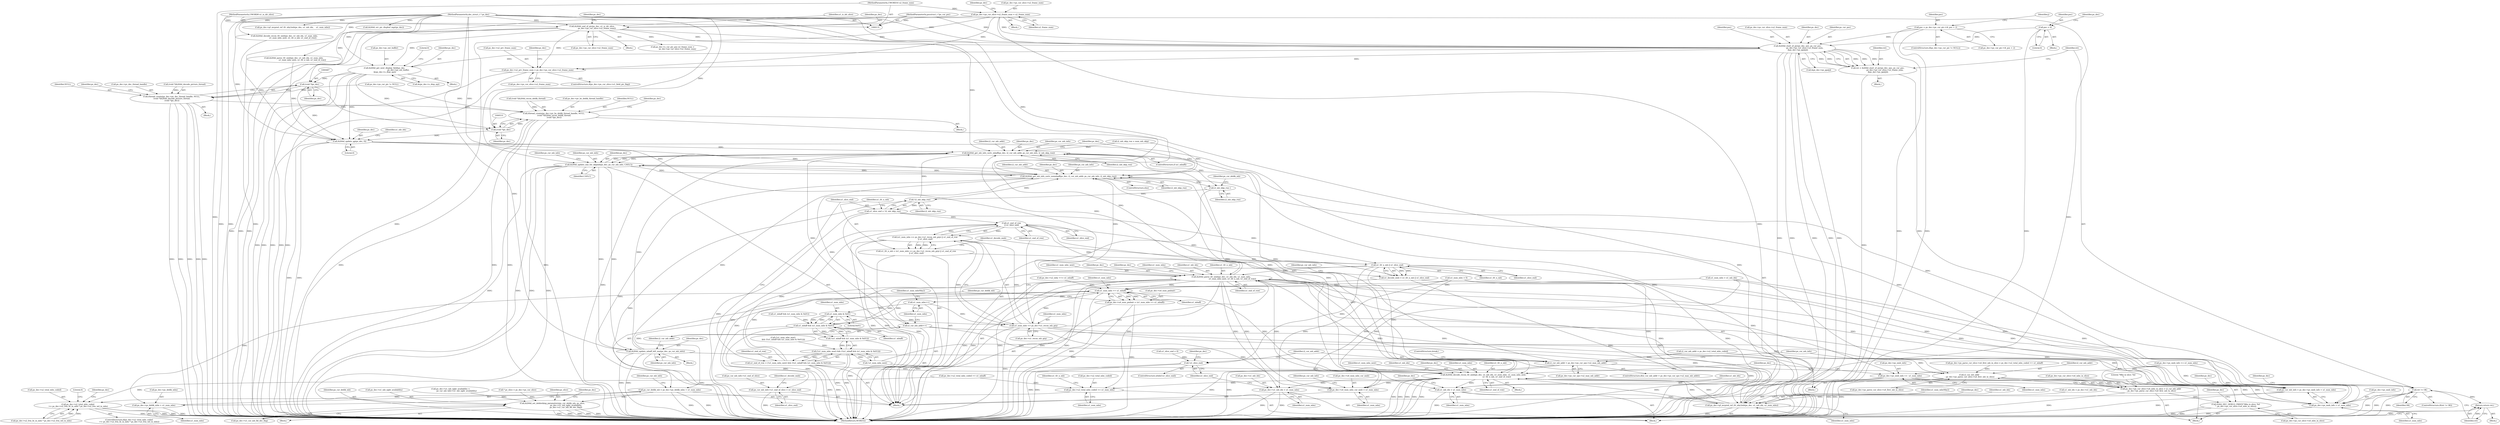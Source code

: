 digraph "1_Android_494561291a503840f385fbcd11d9bc5f4dc502b8_0@array" {
"1000392" [label="(Call,ih264d_start_of_pic(ps_dec, poc, ps_cur_poc,\n                        ps_dec->ps_cur_slice->u2_frame_num,\n &ps_dec->ps_pps[j]))"];
"1000249" [label="(Call,ih264d_end_of_pic(ps_dec, u1_is_idr_slice,\n                ps_dec->ps_cur_slice->u2_frame_num))"];
"1000132" [label="(MethodParameterIn,dec_struct_t * ps_dec)"];
"1000134" [label="(MethodParameterIn,UWORD8 u1_is_idr_slice)"];
"1000236" [label="(Call,ps_dec->ps_cur_slice->u2_frame_num = u2_frame_num)"];
"1000135" [label="(MethodParameterIn,UWORD16 u2_frame_num)"];
"1000303" [label="(Call,poc = ps_dec->ps_cur_pic->i4_poc + 2)"];
"1000272" [label="(Call,poc = 0)"];
"1000136" [label="(MethodParameterIn,pocstruct_t *ps_cur_poc)"];
"1000390" [label="(Call,ret = ih264d_start_of_pic(ps_dec, poc, ps_cur_poc,\n                        ps_dec->ps_cur_slice->u2_frame_num,\n &ps_dec->ps_pps[j]))"];
"1000408" [label="(Call,ret != OK)"];
"1000412" [label="(Return,return ret;)"];
"1000431" [label="(Call,ih264d_get_next_display_field(ps_dec,\n                                              ps_dec->ps_out_buffer,\n &(ps_dec->s_disp_op)))"];
"1000486" [label="(Call,(void *)ps_dec)"];
"1000478" [label="(Call,ithread_create(ps_dec->pv_dec_thread_handle, NULL,\n (void *)ih264d_decode_picture_thread,\n (void *)ps_dec))"];
"1000522" [label="(Call,ithread_create(ps_dec->pv_bs_deblk_thread_handle, NULL,\n (void *)ih264d_recon_deblk_thread,\n (void *)ps_dec))"];
"1000530" [label="(Call,(void *)ps_dec)"];
"1001057" [label="(Call,ih264d_update_qp(ps_dec, 0))"];
"1001155" [label="(Call,ih264d_get_mb_info_cavlc_mbaff(ps_dec, i2_cur_mb_addr, ps_cur_mb_info, i2_mb_skip_run))"];
"1001226" [label="(Call,ih264d_update_nnz_for_skipmb(ps_dec, ps_cur_mb_info, CAVLC))"];
"1001161" [label="(Call,ih264d_get_mb_info_cavlc_nonmbaff(ps_dec, i2_cur_mb_addr, ps_cur_mb_info, i2_mb_skip_run))"];
"1001242" [label="(Call,i2_mb_skip_run--)"];
"1001287" [label="(Call,!i2_mb_skip_run)"];
"1001285" [label="(Call,u1_slice_end = !i2_mb_skip_run)"];
"1001297" [label="(Call,u1_end_of_row\n || u1_slice_end)"];
"1001291" [label="(Call,(u1_num_mbs == ps_dec->u1_recon_mb_grp) || u1_end_of_row\n || u1_slice_end)"];
"1001289" [label="(Call,u1_tfr_n_mb = (u1_num_mbs == ps_dec->u1_recon_mb_grp) || u1_end_of_row\n || u1_slice_end)"];
"1001302" [label="(Call,u1_tfr_n_mb || u1_slice_end)"];
"1001094" [label="(Call,!u1_slice_end)"];
"1001300" [label="(Call,u1_decode_nmb = u1_tfr_n_mb || u1_slice_end)"];
"1001305" [label="(Call,ps_cur_mb_info->u1_end_of_slice = u1_slice_end)"];
"1001337" [label="(Call,ih264d_parse_tfr_nmb(ps_dec, u1_mb_idx, u1_num_mbs,\n                                     u1_num_mbs_next, u1_tfr_n_mb, u1_end_of_row))"];
"1001107" [label="(Call,ps_cur_mb_info = ps_dec->ps_nmb_info + u1_num_mbs)"];
"1001109" [label="(Call,ps_dec->ps_nmb_info + u1_num_mbs)"];
"1001114" [label="(Call,ps_dec->u4_num_mbs_cur_nmb = u1_num_mbs)"];
"1001128" [label="(Call,u1_num_mbs >> u1_mbaff)"];
"1001124" [label="(Call,ps_dec->u4_num_pmbair = (u1_num_mbs >> u1_mbaff))"];
"1001131" [label="(Call,ps_cur_deblk_mb = ps_dec->ps_deblk_mbn + u1_num_mbs)"];
"1001173" [label="(Call,ih264d_set_deblocking_parameters(ps_cur_deblk_mb, ps_slice,\n                                             ps_dec->u1_mb_ngbr_availablity,\n                                             ps_dec->u1_cur_mb_fld_dec_flag))"];
"1001133" [label="(Call,ps_dec->ps_deblk_mbn + u1_num_mbs)"];
"1001259" [label="(Call,u1_num_mbs++)"];
"1001282" [label="(Call,u1_num_mbs & 0x01)"];
"1001280" [label="(Call,u1_mbaff && (u1_num_mbs & 0x01))"];
"1001279" [label="(Call,!(u1_mbaff && (u1_num_mbs & 0x01)))"];
"1001276" [label="(Call,(!u1_num_mbs_next) && (!(u1_mbaff && (u1_num_mbs & 0x01))))"];
"1001274" [label="(Call,u1_end_of_row = (!u1_num_mbs_next) && (!(u1_mbaff && (u1_num_mbs & 0x01))))"];
"1001351" [label="(Call,ih264d_decode_recon_tfr_nmb(ps_dec, u1_mb_idx, u1_num_mbs, u1_num_mbs_next,\n                                            u1_tfr_n_mb, u1_end_of_row))"];
"1001358" [label="(Call,ps_dec->u2_total_mbs_coded += u1_num_mbs)"];
"1001431" [label="(Call,ps_dec->u2_total_mbs_coded\n >= ps_dec->u2_frm_ht_in_mbs * ps_dec->u2_frm_wd_in_mbs)"];
"1001368" [label="(Call,u1_mb_idx = u1_num_mbs)"];
"1001313" [label="(Call,ps_dec->pf_mvpred_ref_tfr_nby2mb(ps_dec, u1_mb_idx, u1_num_mbs))"];
"1001371" [label="(Call,ps_dec->u1_mb_idx = u1_num_mbs)"];
"1001292" [label="(Call,u1_num_mbs == ps_dec->u1_recon_mb_grp)"];
"1001344" [label="(Call,ps_dec->ps_nmb_info +=  u1_num_mbs)"];
"1001257" [label="(Call,i2_cur_mb_addr++)"];
"1001099" [label="(Call,i2_cur_mb_addr > ps_dec->ps_cur_sps->u2_max_mb_addr)"];
"1001387" [label="(Call,i2_cur_mb_addr\n - ps_dec->ps_parse_cur_slice->u4_first_mb_in_slice)"];
"1001381" [label="(Call,ps_dec->ps_cur_slice->u4_mbs_in_slice = i2_cur_mb_addr\n - ps_dec->ps_parse_cur_slice->u4_first_mb_in_slice)"];
"1001394" [label="(Call,H264_DEC_DEBUG_PRINT(\"Mbs in slice: %d\n\", ps_dec->ps_cur_slice->u4_mbs_in_slice))"];
"1001254" [label="(Call,ih264d_update_mbaff_left_nnz(ps_dec, ps_cur_mb_info))"];
"1000924" [label="(Call,ps_dec->u2_prv_frame_num = ps_dec->ps_cur_slice->u2_frame_num)"];
"1001369" [label="(Identifier,u1_mb_idx)"];
"1001396" [label="(Call,ps_dec->ps_cur_slice->u4_mbs_in_slice)"];
"1001341" [label="(Identifier,u1_num_mbs_next)"];
"1000928" [label="(Call,ps_dec->ps_cur_slice->u2_frame_num)"];
"1001233" [label="(Identifier,ps_cur_mb_info)"];
"1000411" [label="(Block,)"];
"1000298" [label="(Call,ps_dec->ps_cur_pic != NULL)"];
"1001094" [label="(Call,!u1_slice_end)"];
"1000744" [label="(Call,ih264d_decode_recon_tfr_nmb(ps_dec, u1_mb_idx, u1_num_mbs,\n                            u1_num_mbs_next, u1_tfr_n_mb, u1_end_of_row))"];
"1001131" [label="(Call,ps_cur_deblk_mb = ps_dec->ps_deblk_mbn + u1_num_mbs)"];
"1001100" [label="(Identifier,i2_cur_mb_addr)"];
"1000303" [label="(Call,poc = ps_dec->ps_cur_pic->i4_poc + 2)"];
"1001174" [label="(Identifier,ps_cur_deblk_mb)"];
"1001281" [label="(Identifier,u1_mbaff)"];
"1000413" [label="(Identifier,ret)"];
"1000273" [label="(Identifier,poc)"];
"1000488" [label="(Identifier,ps_dec)"];
"1001450" [label="(MethodReturn,WORD32)"];
"1001179" [label="(Call,ps_dec->u1_cur_mb_fld_dec_flag)"];
"1001057" [label="(Call,ih264d_update_qp(ps_dec, 0))"];
"1001093" [label="(ControlStructure,while(!u1_slice_end))"];
"1001353" [label="(Identifier,u1_mb_idx)"];
"1000936" [label="(Identifier,ps_dec)"];
"1000272" [label="(Call,poc = 0)"];
"1000368" [label="(Block,)"];
"1001059" [label="(Literal,0)"];
"1001155" [label="(Call,ih264d_get_mb_info_cavlc_mbaff(ps_dec, i2_cur_mb_addr, ps_cur_mb_info, i2_mb_skip_run))"];
"1001387" [label="(Call,i2_cur_mb_addr\n - ps_dec->ps_parse_cur_slice->u4_first_mb_in_slice)"];
"1000235" [label="(Block,)"];
"1001173" [label="(Call,ih264d_set_deblocking_parameters(ps_cur_deblk_mb, ps_slice,\n                                             ps_dec->u1_mb_ngbr_availablity,\n                                             ps_dec->u1_cur_mb_fld_dec_flag))"];
"1001299" [label="(Identifier,u1_slice_end)"];
"1001098" [label="(ControlStructure,if(i2_cur_mb_addr > ps_dec->ps_cur_sps->u2_max_mb_addr))"];
"1000486" [label="(Call,(void *)ps_dec)"];
"1001357" [label="(Identifier,u1_end_of_row)"];
"1001160" [label="(ControlStructure,else)"];
"1001301" [label="(Identifier,u1_decode_nmb)"];
"1001121" [label="(Identifier,ps_cur_mb_info)"];
"1001159" [label="(Identifier,i2_mb_skip_run)"];
"1001352" [label="(Identifier,ps_dec)"];
"1001395" [label="(Literal,\"Mbs in slice: %d\n\")"];
"1001246" [label="(Identifier,ps_cur_deblk_mb)"];
"1001125" [label="(Call,ps_dec->u4_num_pmbair)"];
"1001106" [label="(ControlStructure,break;)"];
"1001073" [label="(Call,u1_slice_end = 0)"];
"1000532" [label="(Identifier,ps_dec)"];
"1000138" [label="(Block,)"];
"1001284" [label="(Literal,0x01)"];
"1000918" [label="(ControlStructure,if(ps_dec->ps_cur_slice->u1_field_pic_flag))"];
"1001115" [label="(Call,ps_dec->u4_num_mbs_cur_nmb)"];
"1000527" [label="(Call,(void *)ih264d_recon_deblk_thread)"];
"1001292" [label="(Call,u1_num_mbs == ps_dec->u1_recon_mb_grp)"];
"1001287" [label="(Call,!i2_mb_skip_run)"];
"1000394" [label="(Identifier,poc)"];
"1001318" [label="(Identifier,u1_num_mbsNby2)"];
"1000390" [label="(Call,ret = ih264d_start_of_pic(ps_dec, poc, ps_cur_poc,\n                        ps_dec->ps_cur_slice->u2_frame_num,\n &ps_dec->ps_pps[j]))"];
"1001172" [label="(Block,)"];
"1001294" [label="(Call,ps_dec->u1_recon_mb_grp)"];
"1000523" [label="(Call,ps_dec->pv_bs_deblk_thread_handle)"];
"1001373" [label="(Identifier,ps_dec)"];
"1000260" [label="(Identifier,ps_dec)"];
"1001116" [label="(Identifier,ps_dec)"];
"1001169" [label="(Identifier,ps_dec)"];
"1001314" [label="(Identifier,ps_dec)"];
"1001040" [label="(Call,ps_dec->u2_mby <<= u1_mbaff)"];
"1001304" [label="(Identifier,u1_slice_end)"];
"1001312" [label="(Block,)"];
"1001309" [label="(Identifier,u1_slice_end)"];
"1001130" [label="(Identifier,u1_mbaff)"];
"1001258" [label="(Identifier,i2_cur_mb_addr)"];
"1001354" [label="(Identifier,u1_num_mbs)"];
"1000396" [label="(Call,ps_dec->ps_cur_slice->u2_frame_num)"];
"1001110" [label="(Call,ps_dec->ps_nmb_info)"];
"1000683" [label="(Call,ps_dec->pf_mvpred_ref_tfr_nby2mb(ps_dec, u1_mb_idx,    u1_num_mbs))"];
"1001280" [label="(Call,u1_mbaff && (u1_num_mbs & 0x01))"];
"1001313" [label="(Call,ps_dec->pf_mvpred_ref_tfr_nby2mb(ps_dec, u1_mb_idx, u1_num_mbs))"];
"1001137" [label="(Identifier,u1_num_mbs)"];
"1001096" [label="(Block,)"];
"1001368" [label="(Call,u1_mb_idx = u1_num_mbs)"];
"1001134" [label="(Call,ps_dec->ps_deblk_mbn)"];
"1001124" [label="(Call,ps_dec->u4_num_pmbair = (u1_num_mbs >> u1_mbaff))"];
"1001371" [label="(Call,ps_dec->u1_mb_idx = u1_num_mbs)"];
"1000477" [label="(Block,)"];
"1001315" [label="(Identifier,u1_mb_idx)"];
"1000925" [label="(Call,ps_dec->u2_prv_frame_num)"];
"1000237" [label="(Call,ps_dec->ps_cur_slice->u2_frame_num)"];
"1001113" [label="(Identifier,u1_num_mbs)"];
"1001435" [label="(Call,ps_dec->u2_frm_ht_in_mbs * ps_dec->u2_frm_wd_in_mbs)"];
"1001307" [label="(Identifier,ps_cur_mb_info)"];
"1001356" [label="(Identifier,u1_tfr_n_mb)"];
"1001298" [label="(Identifier,u1_end_of_row)"];
"1000251" [label="(Identifier,u1_is_idr_slice)"];
"1001293" [label="(Identifier,u1_num_mbs)"];
"1000436" [label="(Call,&(ps_dec->s_disp_op))"];
"1001153" [label="(ControlStructure,if (u1_mbaff))"];
"1000236" [label="(Call,ps_dec->ps_cur_slice->u2_frame_num = u2_frame_num)"];
"1001099" [label="(Call,i2_cur_mb_addr > ps_dec->ps_cur_sps->u2_max_mb_addr)"];
"1000737" [label="(Call,ps_dec->ps_nmb_info += u1_num_mbs)"];
"1001108" [label="(Identifier,ps_cur_mb_info)"];
"1000242" [label="(Identifier,u2_frame_num)"];
"1001343" [label="(Identifier,u1_end_of_row)"];
"1001351" [label="(Call,ih264d_decode_recon_tfr_nmb(ps_dec, u1_mb_idx, u1_num_mbs, u1_num_mbs_next,\n                                            u1_tfr_n_mb, u1_end_of_row))"];
"1000482" [label="(Identifier,NULL)"];
"1001381" [label="(Call,ps_dec->ps_cur_slice->u4_mbs_in_slice = i2_cur_mb_addr\n - ps_dec->ps_parse_cur_slice->u4_first_mb_in_slice)"];
"1001274" [label="(Call,u1_end_of_row = (!u1_num_mbs_next) && (!(u1_mbaff && (u1_num_mbs & 0x01))))"];
"1001365" [label="(Call,u1_num_mbs = 0)"];
"1001358" [label="(Call,ps_dec->u2_total_mbs_coded += u1_num_mbs)"];
"1000249" [label="(Call,ih264d_end_of_pic(ps_dec, u1_is_idr_slice,\n                ps_dec->ps_cur_slice->u2_frame_num))"];
"1001090" [label="(Call,i2_mb_skip_run = num_mb_skip)"];
"1001285" [label="(Call,u1_slice_end = !i2_mb_skip_run)"];
"1001132" [label="(Identifier,ps_cur_deblk_mb)"];
"1000278" [label="(Identifier,ps_dec)"];
"1001302" [label="(Call,u1_tfr_n_mb || u1_slice_end)"];
"1001305" [label="(Call,ps_cur_mb_info->u1_end_of_slice = u1_slice_end)"];
"1001118" [label="(Identifier,u1_num_mbs)"];
"1001303" [label="(Identifier,u1_tfr_n_mb)"];
"1001129" [label="(Identifier,u1_num_mbs)"];
"1000134" [label="(MethodParameterIn,UWORD8 u1_is_idr_slice)"];
"1001338" [label="(Identifier,ps_dec)"];
"1001394" [label="(Call,H264_DEC_DEBUG_PRINT(\"Mbs in slice: %d\n\", ps_dec->ps_cur_slice->u4_mbs_in_slice))"];
"1000530" [label="(Call,(void *)ps_dec)"];
"1000705" [label="(Call,(!u1_num_mbs_next)\n && (!(u1_mbaff && (u1_num_mbs & 0x01))))"];
"1001163" [label="(Identifier,i2_cur_mb_addr)"];
"1000268" [label="(Block,)"];
"1001291" [label="(Call,(u1_num_mbs == ps_dec->u1_recon_mb_grp) || u1_end_of_row\n || u1_slice_end)"];
"1001306" [label="(Call,ps_cur_mb_info->u1_end_of_slice)"];
"1001156" [label="(Identifier,ps_dec)"];
"1000933" [label="(Call,ps_dec->ps_parse_cur_slice->u4_first_mb_in_slice = ps_dec->u2_total_mbs_coded >> u1_mbaff)"];
"1001345" [label="(Call,ps_dec->ps_nmb_info)"];
"1000408" [label="(Call,ret != OK)"];
"1000442" [label="(Literal,0)"];
"1001389" [label="(Call,ps_dec->ps_parse_cur_slice->u4_first_mb_in_slice)"];
"1000252" [label="(Call,ps_dec->ps_cur_slice->u2_frame_num)"];
"1000730" [label="(Call,ih264d_parse_tfr_nmb(ps_dec, u1_mb_idx, u1_num_mbs,\n                            u1_num_mbs_next, u1_tfr_n_mb, u1_end_of_row))"];
"1000526" [label="(Identifier,NULL)"];
"1001432" [label="(Call,ps_dec->u2_total_mbs_coded)"];
"1000246" [label="(Identifier,ps_dec)"];
"1000431" [label="(Call,ih264d_get_next_display_field(ps_dec,\n                                              ps_dec->ps_out_buffer,\n &(ps_dec->s_disp_op)))"];
"1001290" [label="(Identifier,u1_tfr_n_mb)"];
"1001336" [label="(Block,)"];
"1001382" [label="(Call,ps_dec->ps_cur_slice->u4_mbs_in_slice)"];
"1000391" [label="(Identifier,ret)"];
"1000248" [label="(Block,)"];
"1000297" [label="(ControlStructure,if(ps_dec->ps_cur_pic != NULL))"];
"1001254" [label="(Call,ih264d_update_mbaff_left_nnz(ps_dec, ps_cur_mb_info))"];
"1000305" [label="(Call,ps_dec->ps_cur_pic->i4_poc + 2)"];
"1001388" [label="(Identifier,i2_cur_mb_addr)"];
"1001259" [label="(Call,u1_num_mbs++)"];
"1001060" [label="(Call,u1_mb_idx = ps_dec->u1_mb_idx)"];
"1001256" [label="(Identifier,ps_cur_mb_info)"];
"1001161" [label="(Call,ih264d_get_mb_info_cavlc_nonmbaff(ps_dec, i2_cur_mb_addr, ps_cur_mb_info, i2_mb_skip_run))"];
"1000432" [label="(Identifier,ps_dec)"];
"1001229" [label="(Identifier,CAVLC)"];
"1001276" [label="(Call,(!u1_num_mbs_next) && (!(u1_mbaff && (u1_num_mbs & 0x01))))"];
"1001360" [label="(Identifier,ps_dec)"];
"1001275" [label="(Identifier,u1_end_of_row)"];
"1001176" [label="(Call,ps_dec->u1_mb_ngbr_availablity)"];
"1001344" [label="(Call,ps_dec->ps_nmb_info +=  u1_num_mbs)"];
"1001095" [label="(Identifier,u1_slice_end)"];
"1000644" [label="(Call,ps_dec->u1_mb_ngbr_availablity =\n                    ps_cur_mb_info->u1_mb_ngbr_availablity)"];
"1001346" [label="(Identifier,ps_dec)"];
"1001364" [label="(Identifier,u1_tfr_n_mb)"];
"1001404" [label="(Identifier,ps_dec)"];
"1000516" [label="(Block,)"];
"1001283" [label="(Identifier,u1_num_mbs)"];
"1000924" [label="(Call,ps_dec->u2_prv_frame_num = ps_dec->ps_cur_slice->u2_frame_num)"];
"1000257" [label="(Call,ps_dec->s_cur_pic_poc.u2_frame_num =\n                ps_dec->ps_cur_slice->u2_frame_num)"];
"1001107" [label="(Call,ps_cur_mb_info = ps_dec->ps_nmb_info + u1_num_mbs)"];
"1001340" [label="(Identifier,u1_num_mbs)"];
"1001101" [label="(Call,ps_dec->ps_cur_sps->u2_max_mb_addr)"];
"1001228" [label="(Identifier,ps_cur_mb_info)"];
"1001277" [label="(Call,!u1_num_mbs_next)"];
"1001165" [label="(Identifier,i2_mb_skip_run)"];
"1000401" [label="(Call,&ps_dec->ps_pps[j])"];
"1001242" [label="(Call,i2_mb_skip_run--)"];
"1001431" [label="(Call,ps_dec->u2_total_mbs_coded\n >= ps_dec->u2_frm_ht_in_mbs * ps_dec->u2_frm_wd_in_mbs)"];
"1001372" [label="(Call,ps_dec->u1_mb_idx)"];
"1000392" [label="(Call,ih264d_start_of_pic(ps_dec, poc, ps_cur_poc,\n                        ps_dec->ps_cur_slice->u2_frame_num,\n &ps_dec->ps_pps[j]))"];
"1000410" [label="(Identifier,OK)"];
"1000491" [label="(Identifier,ps_dec)"];
"1001140" [label="(Identifier,ps_cur_mb_info)"];
"1000479" [label="(Call,ps_dec->pv_dec_thread_handle)"];
"1000136" [label="(MethodParameterIn,pocstruct_t *ps_cur_poc)"];
"1001337" [label="(Call,ih264d_parse_tfr_nmb(ps_dec, u1_mb_idx, u1_num_mbs,\n                                     u1_num_mbs_next, u1_tfr_n_mb, u1_end_of_row))"];
"1000166" [label="(Call,* ps_slice = ps_dec->ps_cur_slice)"];
"1000709" [label="(Call,u1_mbaff && (u1_num_mbs & 0x01))"];
"1001243" [label="(Identifier,i2_mb_skip_run)"];
"1001375" [label="(Identifier,u1_num_mbs)"];
"1000274" [label="(Literal,0)"];
"1001378" [label="(Identifier,ps_dec)"];
"1001058" [label="(Identifier,ps_dec)"];
"1000304" [label="(Identifier,poc)"];
"1000393" [label="(Identifier,ps_dec)"];
"1000433" [label="(Call,ps_dec->ps_out_buffer)"];
"1001158" [label="(Identifier,ps_cur_mb_info)"];
"1001257" [label="(Call,i2_cur_mb_addr++)"];
"1001348" [label="(Identifier,u1_num_mbs)"];
"1001339" [label="(Identifier,u1_mb_idx)"];
"1001175" [label="(Identifier,ps_slice)"];
"1001359" [label="(Call,ps_dec->u2_total_mbs_coded)"];
"1000478" [label="(Call,ithread_create(ps_dec->pv_dec_thread_handle, NULL,\n (void *)ih264d_decode_picture_thread,\n (void *)ps_dec))"];
"1000522" [label="(Call,ithread_create(ps_dec->pv_bs_deblk_thread_handle, NULL,\n (void *)ih264d_recon_deblk_thread,\n (void *)ps_dec))"];
"1001085" [label="(Call,i2_cur_mb_addr = ps_dec->u2_total_mbs_coded)"];
"1001286" [label="(Identifier,u1_slice_end)"];
"1001253" [label="(Block,)"];
"1000132" [label="(MethodParameterIn,dec_struct_t * ps_dec)"];
"1001300" [label="(Call,u1_decode_nmb = u1_tfr_n_mb || u1_slice_end)"];
"1001282" [label="(Call,u1_num_mbs & 0x01)"];
"1001114" [label="(Call,ps_dec->u4_num_mbs_cur_nmb = u1_num_mbs)"];
"1000535" [label="(Identifier,ps_dec)"];
"1000409" [label="(Identifier,ret)"];
"1001297" [label="(Call,u1_end_of_row\n || u1_slice_end)"];
"1000483" [label="(Call,(void *)ih264d_decode_picture_thread)"];
"1000313" [label="(Identifier,j)"];
"1001061" [label="(Identifier,u1_mb_idx)"];
"1000430" [label="(Block,)"];
"1001255" [label="(Identifier,ps_dec)"];
"1000207" [label="(Call,ih264d_err_pic_dispbuf_mgr(ps_dec))"];
"1001162" [label="(Identifier,ps_dec)"];
"1001289" [label="(Call,u1_tfr_n_mb = (u1_num_mbs == ps_dec->u1_recon_mb_grp) || u1_end_of_row\n || u1_slice_end)"];
"1001311" [label="(Identifier,u1_decode_nmb)"];
"1001133" [label="(Call,ps_dec->ps_deblk_mbn + u1_num_mbs)"];
"1001430" [label="(ControlStructure,if(ps_dec->u2_total_mbs_coded\n >= ps_dec->u2_frm_ht_in_mbs * ps_dec->u2_frm_wd_in_mbs))"];
"1001449" [label="(Literal,0)"];
"1000419" [label="(Identifier,ps_dec)"];
"1001262" [label="(Identifier,u1_num_mbsNby2)"];
"1001355" [label="(Identifier,u1_num_mbs_next)"];
"1000412" [label="(Return,return ret;)"];
"1001260" [label="(Identifier,u1_num_mbs)"];
"1001157" [label="(Identifier,i2_cur_mb_addr)"];
"1000395" [label="(Identifier,ps_cur_poc)"];
"1000135" [label="(MethodParameterIn,UWORD16 u2_frame_num)"];
"1001070" [label="(Call,u1_num_mbs = u1_mb_idx)"];
"1001445" [label="(Identifier,ps_dec)"];
"1001350" [label="(Block,)"];
"1001128" [label="(Call,u1_num_mbs >> u1_mbaff)"];
"1001184" [label="(Identifier,ps_dec)"];
"1000250" [label="(Identifier,ps_dec)"];
"1000939" [label="(Call,ps_dec->u2_total_mbs_coded >> u1_mbaff)"];
"1000407" [label="(ControlStructure,if(ret != OK))"];
"1001164" [label="(Identifier,ps_cur_mb_info)"];
"1001288" [label="(Identifier,i2_mb_skip_run)"];
"1001279" [label="(Call,!(u1_mbaff && (u1_num_mbs & 0x01)))"];
"1001109" [label="(Call,ps_dec->ps_nmb_info + u1_num_mbs)"];
"1001370" [label="(Identifier,u1_num_mbs)"];
"1001342" [label="(Identifier,u1_tfr_n_mb)"];
"1001227" [label="(Identifier,ps_dec)"];
"1001362" [label="(Identifier,u1_num_mbs)"];
"1001316" [label="(Identifier,u1_num_mbs)"];
"1001226" [label="(Call,ih264d_update_nnz_for_skipmb(ps_dec, ps_cur_mb_info, CAVLC))"];
"1000392" -> "1000390"  [label="AST: "];
"1000392" -> "1000401"  [label="CFG: "];
"1000393" -> "1000392"  [label="AST: "];
"1000394" -> "1000392"  [label="AST: "];
"1000395" -> "1000392"  [label="AST: "];
"1000396" -> "1000392"  [label="AST: "];
"1000401" -> "1000392"  [label="AST: "];
"1000390" -> "1000392"  [label="CFG: "];
"1000392" -> "1001450"  [label="DDG: "];
"1000392" -> "1001450"  [label="DDG: "];
"1000392" -> "1001450"  [label="DDG: "];
"1000392" -> "1001450"  [label="DDG: "];
"1000392" -> "1001450"  [label="DDG: "];
"1000392" -> "1000390"  [label="DDG: "];
"1000392" -> "1000390"  [label="DDG: "];
"1000392" -> "1000390"  [label="DDG: "];
"1000392" -> "1000390"  [label="DDG: "];
"1000392" -> "1000390"  [label="DDG: "];
"1000249" -> "1000392"  [label="DDG: "];
"1000249" -> "1000392"  [label="DDG: "];
"1000132" -> "1000392"  [label="DDG: "];
"1000303" -> "1000392"  [label="DDG: "];
"1000272" -> "1000392"  [label="DDG: "];
"1000136" -> "1000392"  [label="DDG: "];
"1000236" -> "1000392"  [label="DDG: "];
"1000392" -> "1000431"  [label="DDG: "];
"1000392" -> "1000924"  [label="DDG: "];
"1000249" -> "1000248"  [label="AST: "];
"1000249" -> "1000252"  [label="CFG: "];
"1000250" -> "1000249"  [label="AST: "];
"1000251" -> "1000249"  [label="AST: "];
"1000252" -> "1000249"  [label="AST: "];
"1000260" -> "1000249"  [label="CFG: "];
"1000249" -> "1001450"  [label="DDG: "];
"1000249" -> "1001450"  [label="DDG: "];
"1000249" -> "1001450"  [label="DDG: "];
"1000132" -> "1000249"  [label="DDG: "];
"1000134" -> "1000249"  [label="DDG: "];
"1000236" -> "1000249"  [label="DDG: "];
"1000249" -> "1000257"  [label="DDG: "];
"1000249" -> "1000431"  [label="DDG: "];
"1000249" -> "1000924"  [label="DDG: "];
"1000132" -> "1000131"  [label="AST: "];
"1000132" -> "1001450"  [label="DDG: "];
"1000132" -> "1000207"  [label="DDG: "];
"1000132" -> "1000431"  [label="DDG: "];
"1000132" -> "1000486"  [label="DDG: "];
"1000132" -> "1000530"  [label="DDG: "];
"1000132" -> "1000683"  [label="DDG: "];
"1000132" -> "1000730"  [label="DDG: "];
"1000132" -> "1000744"  [label="DDG: "];
"1000132" -> "1001057"  [label="DDG: "];
"1000132" -> "1001155"  [label="DDG: "];
"1000132" -> "1001161"  [label="DDG: "];
"1000132" -> "1001226"  [label="DDG: "];
"1000132" -> "1001254"  [label="DDG: "];
"1000132" -> "1001313"  [label="DDG: "];
"1000132" -> "1001337"  [label="DDG: "];
"1000132" -> "1001351"  [label="DDG: "];
"1000134" -> "1000131"  [label="AST: "];
"1000134" -> "1001450"  [label="DDG: "];
"1000236" -> "1000235"  [label="AST: "];
"1000236" -> "1000242"  [label="CFG: "];
"1000237" -> "1000236"  [label="AST: "];
"1000242" -> "1000236"  [label="AST: "];
"1000246" -> "1000236"  [label="CFG: "];
"1000236" -> "1001450"  [label="DDG: "];
"1000236" -> "1001450"  [label="DDG: "];
"1000135" -> "1000236"  [label="DDG: "];
"1000236" -> "1000924"  [label="DDG: "];
"1000135" -> "1000131"  [label="AST: "];
"1000135" -> "1001450"  [label="DDG: "];
"1000303" -> "1000297"  [label="AST: "];
"1000303" -> "1000305"  [label="CFG: "];
"1000304" -> "1000303"  [label="AST: "];
"1000305" -> "1000303"  [label="AST: "];
"1000313" -> "1000303"  [label="CFG: "];
"1000303" -> "1001450"  [label="DDG: "];
"1000303" -> "1001450"  [label="DDG: "];
"1000272" -> "1000268"  [label="AST: "];
"1000272" -> "1000274"  [label="CFG: "];
"1000273" -> "1000272"  [label="AST: "];
"1000274" -> "1000272"  [label="AST: "];
"1000278" -> "1000272"  [label="CFG: "];
"1000272" -> "1001450"  [label="DDG: "];
"1000136" -> "1000131"  [label="AST: "];
"1000136" -> "1001450"  [label="DDG: "];
"1000390" -> "1000368"  [label="AST: "];
"1000391" -> "1000390"  [label="AST: "];
"1000409" -> "1000390"  [label="CFG: "];
"1000390" -> "1001450"  [label="DDG: "];
"1000390" -> "1000408"  [label="DDG: "];
"1000408" -> "1000407"  [label="AST: "];
"1000408" -> "1000410"  [label="CFG: "];
"1000409" -> "1000408"  [label="AST: "];
"1000410" -> "1000408"  [label="AST: "];
"1000413" -> "1000408"  [label="CFG: "];
"1000419" -> "1000408"  [label="CFG: "];
"1000408" -> "1001450"  [label="DDG: "];
"1000408" -> "1001450"  [label="DDG: "];
"1000408" -> "1001450"  [label="DDG: "];
"1000408" -> "1000412"  [label="DDG: "];
"1000412" -> "1000411"  [label="AST: "];
"1000412" -> "1000413"  [label="CFG: "];
"1000413" -> "1000412"  [label="AST: "];
"1001450" -> "1000412"  [label="CFG: "];
"1000412" -> "1001450"  [label="DDG: "];
"1000413" -> "1000412"  [label="DDG: "];
"1000431" -> "1000430"  [label="AST: "];
"1000431" -> "1000436"  [label="CFG: "];
"1000432" -> "1000431"  [label="AST: "];
"1000433" -> "1000431"  [label="AST: "];
"1000436" -> "1000431"  [label="AST: "];
"1000442" -> "1000431"  [label="CFG: "];
"1000431" -> "1001450"  [label="DDG: "];
"1000431" -> "1001450"  [label="DDG: "];
"1000431" -> "1001450"  [label="DDG: "];
"1000431" -> "1000486"  [label="DDG: "];
"1000431" -> "1000530"  [label="DDG: "];
"1000431" -> "1001057"  [label="DDG: "];
"1000486" -> "1000478"  [label="AST: "];
"1000486" -> "1000488"  [label="CFG: "];
"1000487" -> "1000486"  [label="AST: "];
"1000488" -> "1000486"  [label="AST: "];
"1000478" -> "1000486"  [label="CFG: "];
"1000486" -> "1000478"  [label="DDG: "];
"1000486" -> "1000530"  [label="DDG: "];
"1000486" -> "1001057"  [label="DDG: "];
"1000478" -> "1000477"  [label="AST: "];
"1000479" -> "1000478"  [label="AST: "];
"1000482" -> "1000478"  [label="AST: "];
"1000483" -> "1000478"  [label="AST: "];
"1000491" -> "1000478"  [label="CFG: "];
"1000478" -> "1001450"  [label="DDG: "];
"1000478" -> "1001450"  [label="DDG: "];
"1000478" -> "1001450"  [label="DDG: "];
"1000478" -> "1001450"  [label="DDG: "];
"1000478" -> "1001450"  [label="DDG: "];
"1000298" -> "1000478"  [label="DDG: "];
"1000483" -> "1000478"  [label="DDG: "];
"1000478" -> "1000522"  [label="DDG: "];
"1000522" -> "1000516"  [label="AST: "];
"1000522" -> "1000530"  [label="CFG: "];
"1000523" -> "1000522"  [label="AST: "];
"1000526" -> "1000522"  [label="AST: "];
"1000527" -> "1000522"  [label="AST: "];
"1000530" -> "1000522"  [label="AST: "];
"1000535" -> "1000522"  [label="CFG: "];
"1000522" -> "1001450"  [label="DDG: "];
"1000522" -> "1001450"  [label="DDG: "];
"1000522" -> "1001450"  [label="DDG: "];
"1000522" -> "1001450"  [label="DDG: "];
"1000522" -> "1001450"  [label="DDG: "];
"1000298" -> "1000522"  [label="DDG: "];
"1000527" -> "1000522"  [label="DDG: "];
"1000530" -> "1000522"  [label="DDG: "];
"1000530" -> "1000532"  [label="CFG: "];
"1000531" -> "1000530"  [label="AST: "];
"1000532" -> "1000530"  [label="AST: "];
"1000530" -> "1001057"  [label="DDG: "];
"1001057" -> "1000138"  [label="AST: "];
"1001057" -> "1001059"  [label="CFG: "];
"1001058" -> "1001057"  [label="AST: "];
"1001059" -> "1001057"  [label="AST: "];
"1001061" -> "1001057"  [label="CFG: "];
"1001057" -> "1001450"  [label="DDG: "];
"1001057" -> "1001450"  [label="DDG: "];
"1000744" -> "1001057"  [label="DDG: "];
"1000730" -> "1001057"  [label="DDG: "];
"1001057" -> "1001155"  [label="DDG: "];
"1001057" -> "1001161"  [label="DDG: "];
"1001155" -> "1001153"  [label="AST: "];
"1001155" -> "1001159"  [label="CFG: "];
"1001156" -> "1001155"  [label="AST: "];
"1001157" -> "1001155"  [label="AST: "];
"1001158" -> "1001155"  [label="AST: "];
"1001159" -> "1001155"  [label="AST: "];
"1001169" -> "1001155"  [label="CFG: "];
"1001155" -> "1001450"  [label="DDG: "];
"1001337" -> "1001155"  [label="DDG: "];
"1001254" -> "1001155"  [label="DDG: "];
"1001351" -> "1001155"  [label="DDG: "];
"1001226" -> "1001155"  [label="DDG: "];
"1001099" -> "1001155"  [label="DDG: "];
"1001107" -> "1001155"  [label="DDG: "];
"1001090" -> "1001155"  [label="DDG: "];
"1001287" -> "1001155"  [label="DDG: "];
"1001155" -> "1001226"  [label="DDG: "];
"1001155" -> "1001226"  [label="DDG: "];
"1001155" -> "1001242"  [label="DDG: "];
"1001155" -> "1001257"  [label="DDG: "];
"1001226" -> "1001096"  [label="AST: "];
"1001226" -> "1001229"  [label="CFG: "];
"1001227" -> "1001226"  [label="AST: "];
"1001228" -> "1001226"  [label="AST: "];
"1001229" -> "1001226"  [label="AST: "];
"1001233" -> "1001226"  [label="CFG: "];
"1001226" -> "1001450"  [label="DDG: "];
"1001226" -> "1001450"  [label="DDG: "];
"1001226" -> "1001450"  [label="DDG: "];
"1001226" -> "1001450"  [label="DDG: "];
"1001226" -> "1001161"  [label="DDG: "];
"1001161" -> "1001226"  [label="DDG: "];
"1001161" -> "1001226"  [label="DDG: "];
"1001226" -> "1001254"  [label="DDG: "];
"1001226" -> "1001254"  [label="DDG: "];
"1001226" -> "1001313"  [label="DDG: "];
"1001161" -> "1001160"  [label="AST: "];
"1001161" -> "1001165"  [label="CFG: "];
"1001162" -> "1001161"  [label="AST: "];
"1001163" -> "1001161"  [label="AST: "];
"1001164" -> "1001161"  [label="AST: "];
"1001165" -> "1001161"  [label="AST: "];
"1001169" -> "1001161"  [label="CFG: "];
"1001161" -> "1001450"  [label="DDG: "];
"1001337" -> "1001161"  [label="DDG: "];
"1001254" -> "1001161"  [label="DDG: "];
"1001351" -> "1001161"  [label="DDG: "];
"1001099" -> "1001161"  [label="DDG: "];
"1001107" -> "1001161"  [label="DDG: "];
"1001090" -> "1001161"  [label="DDG: "];
"1001287" -> "1001161"  [label="DDG: "];
"1001161" -> "1001242"  [label="DDG: "];
"1001161" -> "1001257"  [label="DDG: "];
"1001242" -> "1001096"  [label="AST: "];
"1001242" -> "1001243"  [label="CFG: "];
"1001243" -> "1001242"  [label="AST: "];
"1001246" -> "1001242"  [label="CFG: "];
"1001242" -> "1001287"  [label="DDG: "];
"1001287" -> "1001285"  [label="AST: "];
"1001287" -> "1001288"  [label="CFG: "];
"1001288" -> "1001287"  [label="AST: "];
"1001285" -> "1001287"  [label="CFG: "];
"1001287" -> "1001450"  [label="DDG: "];
"1001287" -> "1001285"  [label="DDG: "];
"1001285" -> "1001096"  [label="AST: "];
"1001286" -> "1001285"  [label="AST: "];
"1001290" -> "1001285"  [label="CFG: "];
"1001285" -> "1001450"  [label="DDG: "];
"1001285" -> "1001297"  [label="DDG: "];
"1001285" -> "1001302"  [label="DDG: "];
"1001297" -> "1001291"  [label="AST: "];
"1001297" -> "1001298"  [label="CFG: "];
"1001297" -> "1001299"  [label="CFG: "];
"1001298" -> "1001297"  [label="AST: "];
"1001299" -> "1001297"  [label="AST: "];
"1001291" -> "1001297"  [label="CFG: "];
"1001297" -> "1001450"  [label="DDG: "];
"1001297" -> "1001291"  [label="DDG: "];
"1001297" -> "1001291"  [label="DDG: "];
"1001274" -> "1001297"  [label="DDG: "];
"1001297" -> "1001302"  [label="DDG: "];
"1001297" -> "1001337"  [label="DDG: "];
"1001297" -> "1001351"  [label="DDG: "];
"1001291" -> "1001289"  [label="AST: "];
"1001291" -> "1001292"  [label="CFG: "];
"1001292" -> "1001291"  [label="AST: "];
"1001289" -> "1001291"  [label="CFG: "];
"1001291" -> "1001450"  [label="DDG: "];
"1001291" -> "1001450"  [label="DDG: "];
"1001291" -> "1001289"  [label="DDG: "];
"1001291" -> "1001289"  [label="DDG: "];
"1001292" -> "1001291"  [label="DDG: "];
"1001292" -> "1001291"  [label="DDG: "];
"1001289" -> "1001096"  [label="AST: "];
"1001290" -> "1001289"  [label="AST: "];
"1001301" -> "1001289"  [label="CFG: "];
"1001289" -> "1001450"  [label="DDG: "];
"1001289" -> "1001302"  [label="DDG: "];
"1001302" -> "1001300"  [label="AST: "];
"1001302" -> "1001303"  [label="CFG: "];
"1001302" -> "1001304"  [label="CFG: "];
"1001303" -> "1001302"  [label="AST: "];
"1001304" -> "1001302"  [label="AST: "];
"1001300" -> "1001302"  [label="CFG: "];
"1001302" -> "1001450"  [label="DDG: "];
"1001302" -> "1001094"  [label="DDG: "];
"1001302" -> "1001300"  [label="DDG: "];
"1001302" -> "1001300"  [label="DDG: "];
"1001302" -> "1001305"  [label="DDG: "];
"1001302" -> "1001337"  [label="DDG: "];
"1001302" -> "1001351"  [label="DDG: "];
"1001094" -> "1001093"  [label="AST: "];
"1001094" -> "1001095"  [label="CFG: "];
"1001095" -> "1001094"  [label="AST: "];
"1001100" -> "1001094"  [label="CFG: "];
"1001378" -> "1001094"  [label="CFG: "];
"1001094" -> "1001450"  [label="DDG: "];
"1001094" -> "1001450"  [label="DDG: "];
"1001073" -> "1001094"  [label="DDG: "];
"1001300" -> "1001096"  [label="AST: "];
"1001301" -> "1001300"  [label="AST: "];
"1001307" -> "1001300"  [label="CFG: "];
"1001300" -> "1001450"  [label="DDG: "];
"1001300" -> "1001450"  [label="DDG: "];
"1001305" -> "1001096"  [label="AST: "];
"1001305" -> "1001309"  [label="CFG: "];
"1001306" -> "1001305"  [label="AST: "];
"1001309" -> "1001305"  [label="AST: "];
"1001311" -> "1001305"  [label="CFG: "];
"1001305" -> "1001450"  [label="DDG: "];
"1001337" -> "1001336"  [label="AST: "];
"1001337" -> "1001343"  [label="CFG: "];
"1001338" -> "1001337"  [label="AST: "];
"1001339" -> "1001337"  [label="AST: "];
"1001340" -> "1001337"  [label="AST: "];
"1001341" -> "1001337"  [label="AST: "];
"1001342" -> "1001337"  [label="AST: "];
"1001343" -> "1001337"  [label="AST: "];
"1001346" -> "1001337"  [label="CFG: "];
"1001337" -> "1001450"  [label="DDG: "];
"1001337" -> "1001450"  [label="DDG: "];
"1001337" -> "1001450"  [label="DDG: "];
"1001337" -> "1001450"  [label="DDG: "];
"1001337" -> "1001450"  [label="DDG: "];
"1001337" -> "1001107"  [label="DDG: "];
"1001337" -> "1001109"  [label="DDG: "];
"1001337" -> "1001114"  [label="DDG: "];
"1001337" -> "1001128"  [label="DDG: "];
"1001313" -> "1001337"  [label="DDG: "];
"1001313" -> "1001337"  [label="DDG: "];
"1001313" -> "1001337"  [label="DDG: "];
"1001277" -> "1001337"  [label="DDG: "];
"1001274" -> "1001337"  [label="DDG: "];
"1001337" -> "1001344"  [label="DDG: "];
"1001337" -> "1001358"  [label="DDG: "];
"1001337" -> "1001368"  [label="DDG: "];
"1001337" -> "1001371"  [label="DDG: "];
"1001107" -> "1001096"  [label="AST: "];
"1001107" -> "1001109"  [label="CFG: "];
"1001108" -> "1001107"  [label="AST: "];
"1001109" -> "1001107"  [label="AST: "];
"1001116" -> "1001107"  [label="CFG: "];
"1001107" -> "1001450"  [label="DDG: "];
"1000737" -> "1001107"  [label="DDG: "];
"1001344" -> "1001107"  [label="DDG: "];
"1001292" -> "1001107"  [label="DDG: "];
"1001070" -> "1001107"  [label="DDG: "];
"1001365" -> "1001107"  [label="DDG: "];
"1001351" -> "1001107"  [label="DDG: "];
"1001109" -> "1001113"  [label="CFG: "];
"1001110" -> "1001109"  [label="AST: "];
"1001113" -> "1001109"  [label="AST: "];
"1001109" -> "1001450"  [label="DDG: "];
"1000737" -> "1001109"  [label="DDG: "];
"1001344" -> "1001109"  [label="DDG: "];
"1001292" -> "1001109"  [label="DDG: "];
"1001070" -> "1001109"  [label="DDG: "];
"1001365" -> "1001109"  [label="DDG: "];
"1001351" -> "1001109"  [label="DDG: "];
"1001114" -> "1001096"  [label="AST: "];
"1001114" -> "1001118"  [label="CFG: "];
"1001115" -> "1001114"  [label="AST: "];
"1001118" -> "1001114"  [label="AST: "];
"1001121" -> "1001114"  [label="CFG: "];
"1001292" -> "1001114"  [label="DDG: "];
"1001070" -> "1001114"  [label="DDG: "];
"1001365" -> "1001114"  [label="DDG: "];
"1001351" -> "1001114"  [label="DDG: "];
"1001128" -> "1001124"  [label="AST: "];
"1001128" -> "1001130"  [label="CFG: "];
"1001129" -> "1001128"  [label="AST: "];
"1001130" -> "1001128"  [label="AST: "];
"1001124" -> "1001128"  [label="CFG: "];
"1001128" -> "1001450"  [label="DDG: "];
"1001128" -> "1001124"  [label="DDG: "];
"1001128" -> "1001124"  [label="DDG: "];
"1001292" -> "1001128"  [label="DDG: "];
"1001070" -> "1001128"  [label="DDG: "];
"1001365" -> "1001128"  [label="DDG: "];
"1001351" -> "1001128"  [label="DDG: "];
"1001040" -> "1001128"  [label="DDG: "];
"1001280" -> "1001128"  [label="DDG: "];
"1001128" -> "1001131"  [label="DDG: "];
"1001128" -> "1001133"  [label="DDG: "];
"1001128" -> "1001259"  [label="DDG: "];
"1001128" -> "1001280"  [label="DDG: "];
"1001124" -> "1001096"  [label="AST: "];
"1001125" -> "1001124"  [label="AST: "];
"1001132" -> "1001124"  [label="CFG: "];
"1001124" -> "1001450"  [label="DDG: "];
"1001124" -> "1001450"  [label="DDG: "];
"1001131" -> "1001096"  [label="AST: "];
"1001131" -> "1001133"  [label="CFG: "];
"1001132" -> "1001131"  [label="AST: "];
"1001133" -> "1001131"  [label="AST: "];
"1001140" -> "1001131"  [label="CFG: "];
"1001131" -> "1001450"  [label="DDG: "];
"1001131" -> "1001450"  [label="DDG: "];
"1001131" -> "1001173"  [label="DDG: "];
"1001173" -> "1001172"  [label="AST: "];
"1001173" -> "1001179"  [label="CFG: "];
"1001174" -> "1001173"  [label="AST: "];
"1001175" -> "1001173"  [label="AST: "];
"1001176" -> "1001173"  [label="AST: "];
"1001179" -> "1001173"  [label="AST: "];
"1001184" -> "1001173"  [label="CFG: "];
"1001173" -> "1001450"  [label="DDG: "];
"1001173" -> "1001450"  [label="DDG: "];
"1001173" -> "1001450"  [label="DDG: "];
"1001173" -> "1001450"  [label="DDG: "];
"1001173" -> "1001450"  [label="DDG: "];
"1000166" -> "1001173"  [label="DDG: "];
"1000644" -> "1001173"  [label="DDG: "];
"1001133" -> "1001137"  [label="CFG: "];
"1001134" -> "1001133"  [label="AST: "];
"1001137" -> "1001133"  [label="AST: "];
"1001133" -> "1001450"  [label="DDG: "];
"1001259" -> "1001096"  [label="AST: "];
"1001259" -> "1001260"  [label="CFG: "];
"1001260" -> "1001259"  [label="AST: "];
"1001262" -> "1001259"  [label="CFG: "];
"1001259" -> "1001282"  [label="DDG: "];
"1001259" -> "1001292"  [label="DDG: "];
"1001282" -> "1001280"  [label="AST: "];
"1001282" -> "1001284"  [label="CFG: "];
"1001283" -> "1001282"  [label="AST: "];
"1001284" -> "1001282"  [label="AST: "];
"1001280" -> "1001282"  [label="CFG: "];
"1001282" -> "1001280"  [label="DDG: "];
"1001282" -> "1001280"  [label="DDG: "];
"1001282" -> "1001292"  [label="DDG: "];
"1001280" -> "1001279"  [label="AST: "];
"1001280" -> "1001281"  [label="CFG: "];
"1001281" -> "1001280"  [label="AST: "];
"1001279" -> "1001280"  [label="CFG: "];
"1001280" -> "1001450"  [label="DDG: "];
"1001280" -> "1001450"  [label="DDG: "];
"1001280" -> "1001279"  [label="DDG: "];
"1001280" -> "1001279"  [label="DDG: "];
"1000709" -> "1001280"  [label="DDG: "];
"1001279" -> "1001276"  [label="AST: "];
"1001276" -> "1001279"  [label="CFG: "];
"1001279" -> "1001450"  [label="DDG: "];
"1001279" -> "1001276"  [label="DDG: "];
"1001276" -> "1001274"  [label="AST: "];
"1001276" -> "1001277"  [label="CFG: "];
"1001277" -> "1001276"  [label="AST: "];
"1001274" -> "1001276"  [label="CFG: "];
"1001276" -> "1001450"  [label="DDG: "];
"1001276" -> "1001450"  [label="DDG: "];
"1001276" -> "1001274"  [label="DDG: "];
"1001276" -> "1001274"  [label="DDG: "];
"1001277" -> "1001276"  [label="DDG: "];
"1000705" -> "1001276"  [label="DDG: "];
"1001274" -> "1001096"  [label="AST: "];
"1001275" -> "1001274"  [label="AST: "];
"1001286" -> "1001274"  [label="CFG: "];
"1001274" -> "1001450"  [label="DDG: "];
"1001274" -> "1001450"  [label="DDG: "];
"1001274" -> "1001351"  [label="DDG: "];
"1001351" -> "1001350"  [label="AST: "];
"1001351" -> "1001357"  [label="CFG: "];
"1001352" -> "1001351"  [label="AST: "];
"1001353" -> "1001351"  [label="AST: "];
"1001354" -> "1001351"  [label="AST: "];
"1001355" -> "1001351"  [label="AST: "];
"1001356" -> "1001351"  [label="AST: "];
"1001357" -> "1001351"  [label="AST: "];
"1001360" -> "1001351"  [label="CFG: "];
"1001351" -> "1001450"  [label="DDG: "];
"1001351" -> "1001450"  [label="DDG: "];
"1001351" -> "1001450"  [label="DDG: "];
"1001351" -> "1001450"  [label="DDG: "];
"1001351" -> "1001450"  [label="DDG: "];
"1001313" -> "1001351"  [label="DDG: "];
"1001313" -> "1001351"  [label="DDG: "];
"1001313" -> "1001351"  [label="DDG: "];
"1001277" -> "1001351"  [label="DDG: "];
"1001351" -> "1001358"  [label="DDG: "];
"1001351" -> "1001368"  [label="DDG: "];
"1001351" -> "1001371"  [label="DDG: "];
"1001358" -> "1001312"  [label="AST: "];
"1001358" -> "1001362"  [label="CFG: "];
"1001359" -> "1001358"  [label="AST: "];
"1001362" -> "1001358"  [label="AST: "];
"1001364" -> "1001358"  [label="CFG: "];
"1000939" -> "1001358"  [label="DDG: "];
"1001358" -> "1001431"  [label="DDG: "];
"1001431" -> "1001430"  [label="AST: "];
"1001431" -> "1001435"  [label="CFG: "];
"1001432" -> "1001431"  [label="AST: "];
"1001435" -> "1001431"  [label="AST: "];
"1001445" -> "1001431"  [label="CFG: "];
"1001449" -> "1001431"  [label="CFG: "];
"1001431" -> "1001450"  [label="DDG: "];
"1001431" -> "1001450"  [label="DDG: "];
"1001431" -> "1001450"  [label="DDG: "];
"1000939" -> "1001431"  [label="DDG: "];
"1001435" -> "1001431"  [label="DDG: "];
"1001435" -> "1001431"  [label="DDG: "];
"1001368" -> "1001312"  [label="AST: "];
"1001368" -> "1001370"  [label="CFG: "];
"1001369" -> "1001368"  [label="AST: "];
"1001370" -> "1001368"  [label="AST: "];
"1001373" -> "1001368"  [label="CFG: "];
"1001368" -> "1001450"  [label="DDG: "];
"1001368" -> "1001313"  [label="DDG: "];
"1001365" -> "1001368"  [label="DDG: "];
"1001313" -> "1001312"  [label="AST: "];
"1001313" -> "1001316"  [label="CFG: "];
"1001314" -> "1001313"  [label="AST: "];
"1001315" -> "1001313"  [label="AST: "];
"1001316" -> "1001313"  [label="AST: "];
"1001318" -> "1001313"  [label="CFG: "];
"1001313" -> "1001450"  [label="DDG: "];
"1001254" -> "1001313"  [label="DDG: "];
"1001060" -> "1001313"  [label="DDG: "];
"1001292" -> "1001313"  [label="DDG: "];
"1001371" -> "1001312"  [label="AST: "];
"1001371" -> "1001375"  [label="CFG: "];
"1001372" -> "1001371"  [label="AST: "];
"1001375" -> "1001371"  [label="AST: "];
"1001095" -> "1001371"  [label="CFG: "];
"1001371" -> "1001450"  [label="DDG: "];
"1001371" -> "1001450"  [label="DDG: "];
"1001365" -> "1001371"  [label="DDG: "];
"1001292" -> "1001294"  [label="CFG: "];
"1001293" -> "1001292"  [label="AST: "];
"1001294" -> "1001292"  [label="AST: "];
"1001298" -> "1001292"  [label="CFG: "];
"1001292" -> "1001450"  [label="DDG: "];
"1001292" -> "1001450"  [label="DDG: "];
"1001344" -> "1001336"  [label="AST: "];
"1001344" -> "1001348"  [label="CFG: "];
"1001345" -> "1001344"  [label="AST: "];
"1001348" -> "1001344"  [label="AST: "];
"1001360" -> "1001344"  [label="CFG: "];
"1001344" -> "1001450"  [label="DDG: "];
"1000737" -> "1001344"  [label="DDG: "];
"1001257" -> "1001096"  [label="AST: "];
"1001257" -> "1001258"  [label="CFG: "];
"1001258" -> "1001257"  [label="AST: "];
"1001260" -> "1001257"  [label="CFG: "];
"1001257" -> "1001099"  [label="DDG: "];
"1001257" -> "1001387"  [label="DDG: "];
"1001099" -> "1001098"  [label="AST: "];
"1001099" -> "1001101"  [label="CFG: "];
"1001100" -> "1001099"  [label="AST: "];
"1001101" -> "1001099"  [label="AST: "];
"1001106" -> "1001099"  [label="CFG: "];
"1001108" -> "1001099"  [label="CFG: "];
"1001099" -> "1001450"  [label="DDG: "];
"1001099" -> "1001450"  [label="DDG: "];
"1001085" -> "1001099"  [label="DDG: "];
"1001099" -> "1001387"  [label="DDG: "];
"1001387" -> "1001381"  [label="AST: "];
"1001387" -> "1001389"  [label="CFG: "];
"1001388" -> "1001387"  [label="AST: "];
"1001389" -> "1001387"  [label="AST: "];
"1001381" -> "1001387"  [label="CFG: "];
"1001387" -> "1001450"  [label="DDG: "];
"1001387" -> "1001450"  [label="DDG: "];
"1001387" -> "1001381"  [label="DDG: "];
"1001387" -> "1001381"  [label="DDG: "];
"1001085" -> "1001387"  [label="DDG: "];
"1000933" -> "1001387"  [label="DDG: "];
"1001381" -> "1000138"  [label="AST: "];
"1001382" -> "1001381"  [label="AST: "];
"1001395" -> "1001381"  [label="CFG: "];
"1001381" -> "1001450"  [label="DDG: "];
"1001381" -> "1001394"  [label="DDG: "];
"1001394" -> "1000138"  [label="AST: "];
"1001394" -> "1001396"  [label="CFG: "];
"1001395" -> "1001394"  [label="AST: "];
"1001396" -> "1001394"  [label="AST: "];
"1001404" -> "1001394"  [label="CFG: "];
"1001394" -> "1001450"  [label="DDG: "];
"1001394" -> "1001450"  [label="DDG: "];
"1001254" -> "1001253"  [label="AST: "];
"1001254" -> "1001256"  [label="CFG: "];
"1001255" -> "1001254"  [label="AST: "];
"1001256" -> "1001254"  [label="AST: "];
"1001258" -> "1001254"  [label="CFG: "];
"1001254" -> "1001450"  [label="DDG: "];
"1001254" -> "1001450"  [label="DDG: "];
"1001254" -> "1001450"  [label="DDG: "];
"1000924" -> "1000918"  [label="AST: "];
"1000924" -> "1000928"  [label="CFG: "];
"1000925" -> "1000924"  [label="AST: "];
"1000928" -> "1000924"  [label="AST: "];
"1000936" -> "1000924"  [label="CFG: "];
"1000924" -> "1001450"  [label="DDG: "];
"1000924" -> "1001450"  [label="DDG: "];
}

